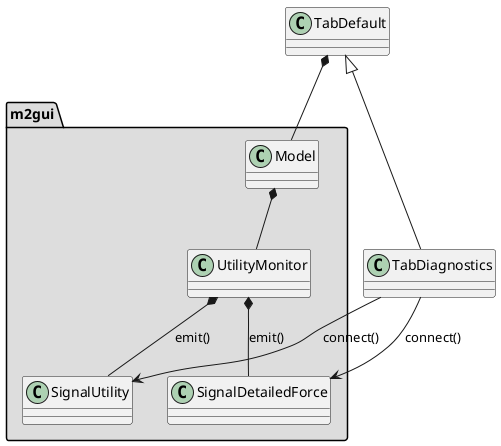 @startuml
package "m2gui" #DDDDDD {
  Model *-- UtilityMonitor
  UtilityMonitor *-- SignalUtility : emit()
  UtilityMonitor *-- SignalDetailedForce : emit()
}

TabDefault *-- Model
TabDefault <|-- TabDiagnostics

TabDiagnostics --> SignalUtility : connect()
TabDiagnostics --> SignalDetailedForce : connect()
@enduml
